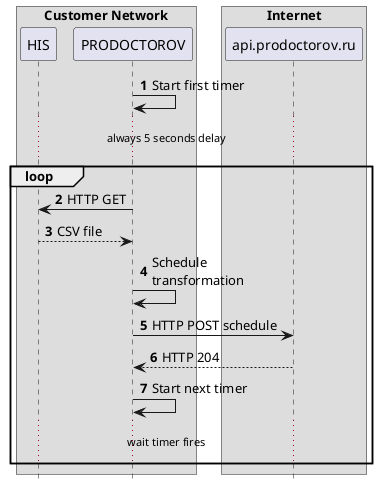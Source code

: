 @startuml

hide footbox
autonumber

box "Customer Network"
  participant HIS
  participant PRODOCTOROV as SRV
end box

box "Internet"
  participant api.prodoctorov.ru as WEB
end box

SRV -> SRV : Start first timer
... always 5 seconds delay ...

loop

SRV -> HIS : HTTP GET
SRV <-- HIS : CSV file

SRV -> SRV : Schedule\ntransformation

SRV -> WEB : HTTP POST schedule
SRV <-- WEB : HTTP 204

SRV -> SRV : Start next timer

... wait timer fires ...
end

@enduml
